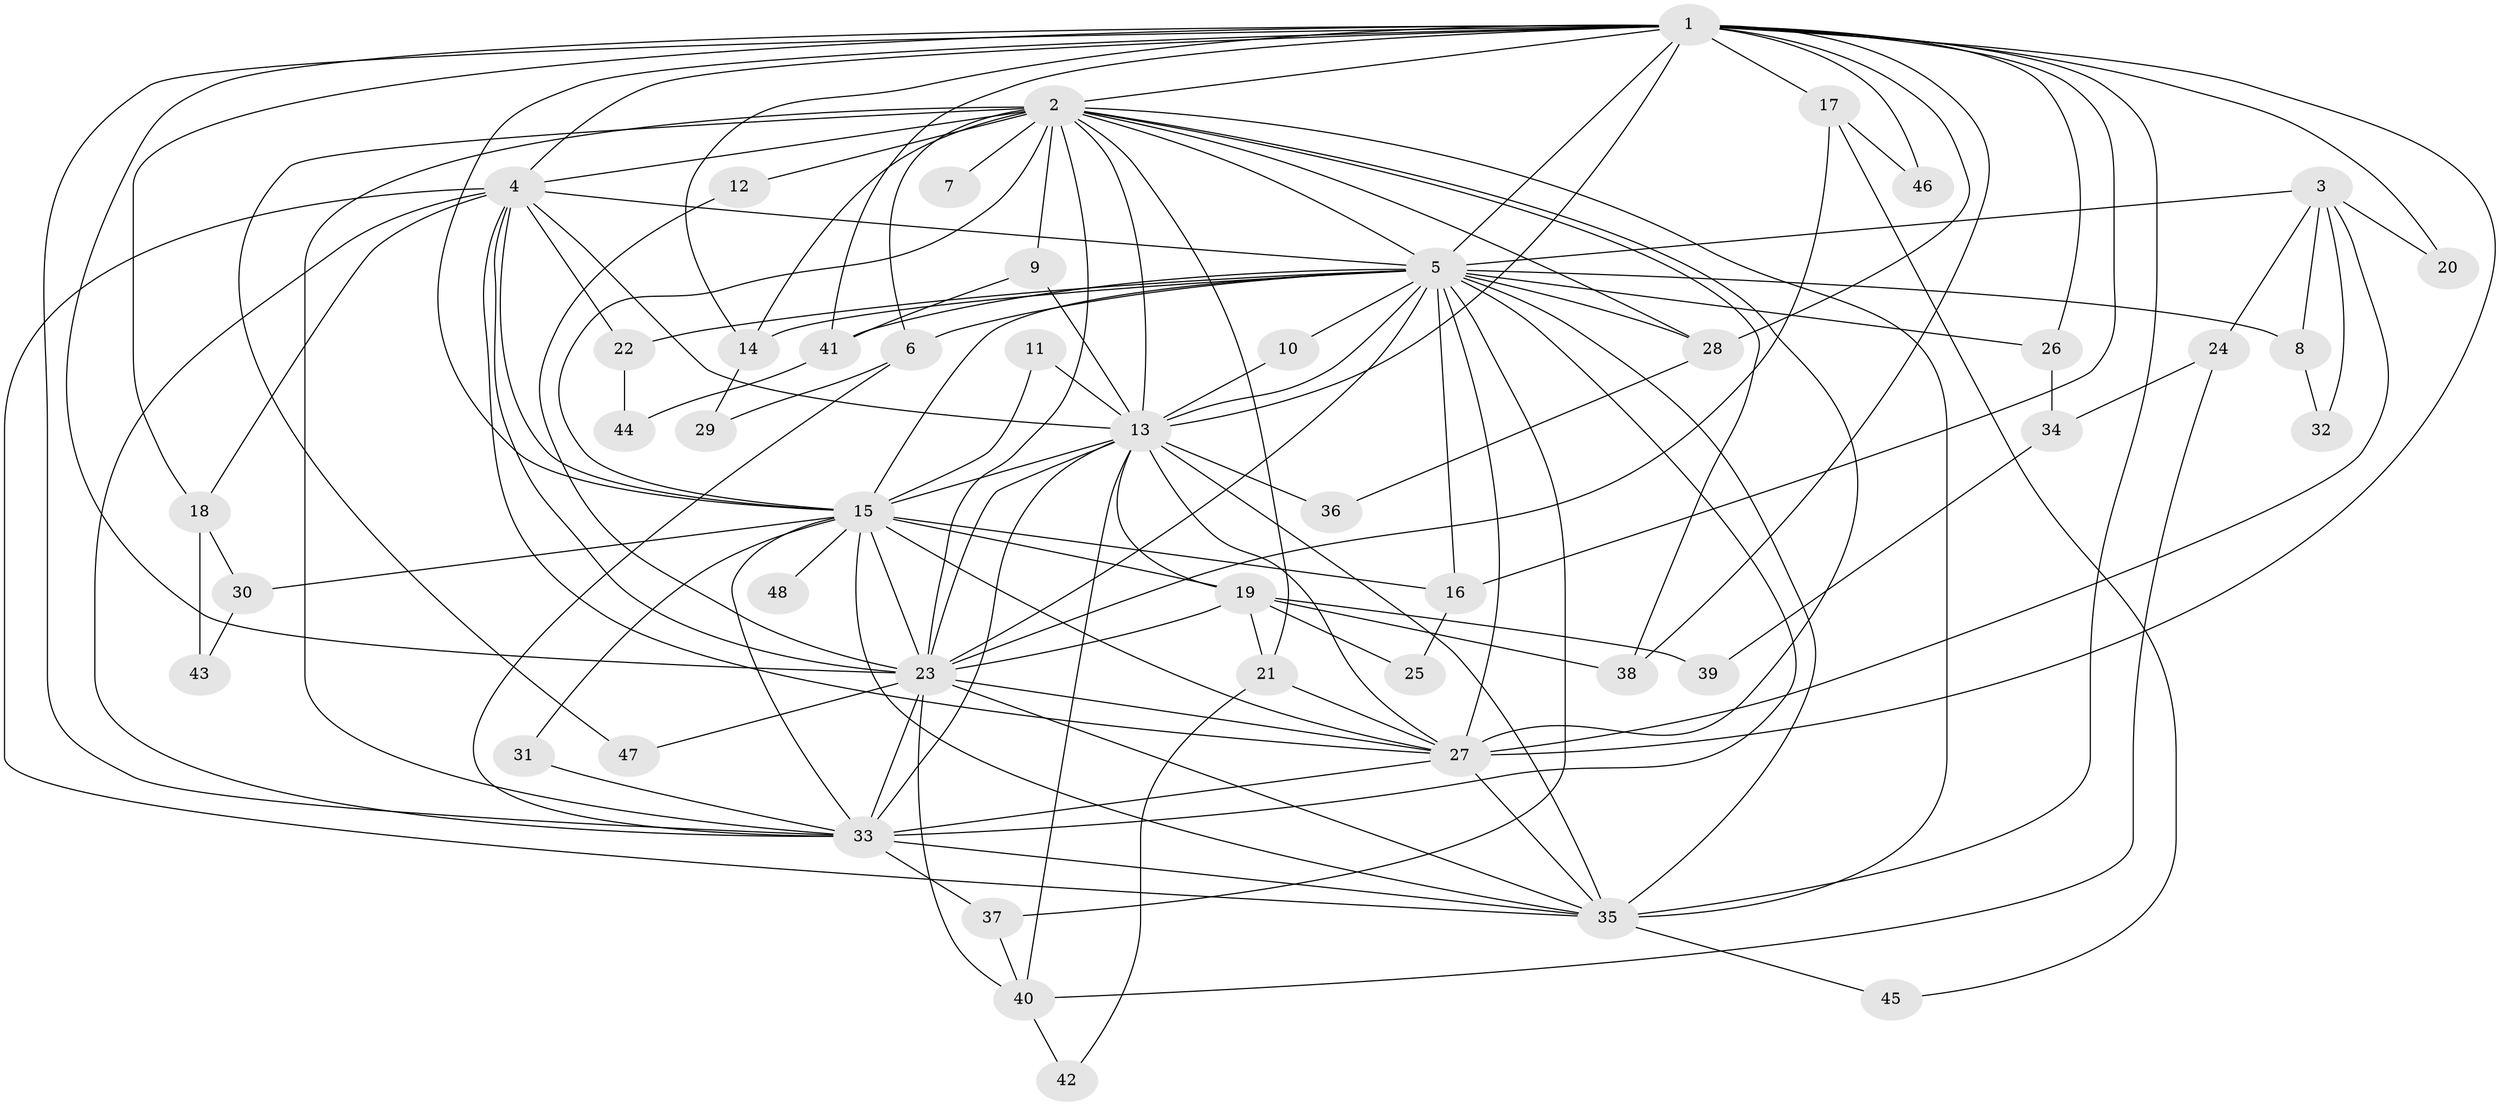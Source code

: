 // original degree distribution, {27: 0.014705882352941176, 19: 0.014705882352941176, 16: 0.014705882352941176, 13: 0.029411764705882353, 20: 0.014705882352941176, 17: 0.014705882352941176, 12: 0.014705882352941176, 18: 0.014705882352941176, 11: 0.014705882352941176, 3: 0.16176470588235295, 7: 0.014705882352941176, 6: 0.029411764705882353, 2: 0.5294117647058824, 4: 0.11764705882352941}
// Generated by graph-tools (version 1.1) at 2025/36/03/04/25 23:36:15]
// undirected, 48 vertices, 128 edges
graph export_dot {
  node [color=gray90,style=filled];
  1;
  2;
  3;
  4;
  5;
  6;
  7;
  8;
  9;
  10;
  11;
  12;
  13;
  14;
  15;
  16;
  17;
  18;
  19;
  20;
  21;
  22;
  23;
  24;
  25;
  26;
  27;
  28;
  29;
  30;
  31;
  32;
  33;
  34;
  35;
  36;
  37;
  38;
  39;
  40;
  41;
  42;
  43;
  44;
  45;
  46;
  47;
  48;
  1 -- 2 [weight=1.0];
  1 -- 4 [weight=1.0];
  1 -- 5 [weight=1.0];
  1 -- 13 [weight=1.0];
  1 -- 14 [weight=1.0];
  1 -- 15 [weight=1.0];
  1 -- 16 [weight=1.0];
  1 -- 17 [weight=1.0];
  1 -- 18 [weight=1.0];
  1 -- 20 [weight=1.0];
  1 -- 23 [weight=1.0];
  1 -- 26 [weight=1.0];
  1 -- 27 [weight=1.0];
  1 -- 28 [weight=1.0];
  1 -- 33 [weight=1.0];
  1 -- 35 [weight=1.0];
  1 -- 38 [weight=1.0];
  1 -- 41 [weight=1.0];
  1 -- 46 [weight=1.0];
  2 -- 4 [weight=1.0];
  2 -- 5 [weight=1.0];
  2 -- 6 [weight=1.0];
  2 -- 7 [weight=1.0];
  2 -- 9 [weight=1.0];
  2 -- 12 [weight=2.0];
  2 -- 13 [weight=1.0];
  2 -- 14 [weight=1.0];
  2 -- 15 [weight=1.0];
  2 -- 21 [weight=1.0];
  2 -- 23 [weight=1.0];
  2 -- 27 [weight=1.0];
  2 -- 28 [weight=1.0];
  2 -- 33 [weight=1.0];
  2 -- 35 [weight=1.0];
  2 -- 38 [weight=1.0];
  2 -- 47 [weight=1.0];
  3 -- 5 [weight=1.0];
  3 -- 8 [weight=1.0];
  3 -- 20 [weight=1.0];
  3 -- 24 [weight=1.0];
  3 -- 27 [weight=1.0];
  3 -- 32 [weight=1.0];
  4 -- 5 [weight=2.0];
  4 -- 13 [weight=1.0];
  4 -- 15 [weight=1.0];
  4 -- 18 [weight=1.0];
  4 -- 22 [weight=1.0];
  4 -- 23 [weight=1.0];
  4 -- 27 [weight=1.0];
  4 -- 33 [weight=1.0];
  4 -- 35 [weight=1.0];
  5 -- 6 [weight=1.0];
  5 -- 8 [weight=1.0];
  5 -- 10 [weight=1.0];
  5 -- 13 [weight=2.0];
  5 -- 14 [weight=1.0];
  5 -- 15 [weight=1.0];
  5 -- 16 [weight=1.0];
  5 -- 22 [weight=1.0];
  5 -- 23 [weight=2.0];
  5 -- 26 [weight=1.0];
  5 -- 27 [weight=3.0];
  5 -- 28 [weight=1.0];
  5 -- 33 [weight=2.0];
  5 -- 35 [weight=2.0];
  5 -- 37 [weight=1.0];
  5 -- 41 [weight=1.0];
  6 -- 29 [weight=1.0];
  6 -- 33 [weight=1.0];
  8 -- 32 [weight=1.0];
  9 -- 13 [weight=1.0];
  9 -- 41 [weight=1.0];
  10 -- 13 [weight=1.0];
  11 -- 13 [weight=1.0];
  11 -- 15 [weight=2.0];
  12 -- 23 [weight=1.0];
  13 -- 15 [weight=2.0];
  13 -- 19 [weight=1.0];
  13 -- 23 [weight=1.0];
  13 -- 27 [weight=1.0];
  13 -- 33 [weight=1.0];
  13 -- 35 [weight=1.0];
  13 -- 36 [weight=1.0];
  13 -- 40 [weight=1.0];
  14 -- 29 [weight=1.0];
  15 -- 16 [weight=1.0];
  15 -- 19 [weight=1.0];
  15 -- 23 [weight=1.0];
  15 -- 27 [weight=1.0];
  15 -- 30 [weight=1.0];
  15 -- 31 [weight=1.0];
  15 -- 33 [weight=1.0];
  15 -- 35 [weight=1.0];
  15 -- 48 [weight=1.0];
  16 -- 25 [weight=1.0];
  17 -- 23 [weight=1.0];
  17 -- 45 [weight=1.0];
  17 -- 46 [weight=1.0];
  18 -- 30 [weight=1.0];
  18 -- 43 [weight=1.0];
  19 -- 21 [weight=1.0];
  19 -- 23 [weight=1.0];
  19 -- 25 [weight=1.0];
  19 -- 38 [weight=1.0];
  19 -- 39 [weight=1.0];
  21 -- 27 [weight=1.0];
  21 -- 42 [weight=1.0];
  22 -- 44 [weight=1.0];
  23 -- 27 [weight=1.0];
  23 -- 33 [weight=1.0];
  23 -- 35 [weight=1.0];
  23 -- 40 [weight=2.0];
  23 -- 47 [weight=1.0];
  24 -- 34 [weight=1.0];
  24 -- 40 [weight=1.0];
  26 -- 34 [weight=1.0];
  27 -- 33 [weight=1.0];
  27 -- 35 [weight=1.0];
  28 -- 36 [weight=1.0];
  30 -- 43 [weight=1.0];
  31 -- 33 [weight=1.0];
  33 -- 35 [weight=1.0];
  33 -- 37 [weight=1.0];
  34 -- 39 [weight=1.0];
  35 -- 45 [weight=1.0];
  37 -- 40 [weight=1.0];
  40 -- 42 [weight=1.0];
  41 -- 44 [weight=1.0];
}
